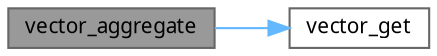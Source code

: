 digraph "vector_aggregate"
{
 // INTERACTIVE_SVG=YES
 // LATEX_PDF_SIZE
  bgcolor="transparent";
  edge [fontname=Mononoki,fontsize=10,labelfontname=Mononoki,labelfontsize=10];
  node [fontname=Mononoki,fontsize=10,shape=box,height=0.2,width=0.4];
  rankdir="LR";
  Node1 [id="Node000001",label="vector_aggregate",height=0.2,width=0.4,color="gray40", fillcolor="grey60", style="filled", fontcolor="black",tooltip="Perform immutable accamulating action on each element of the vector."];
  Node1 -> Node2 [id="edge1_Node000001_Node000002",color="steelblue1",style="solid",tooltip=" "];
  Node2 [id="Node000002",label="vector_get",height=0.2,width=0.4,color="grey40", fillcolor="white", style="filled",URL="$group__Vector__API.html#ga9437d9506a3b2799f595c88b82f160b3",tooltip="Returns pointer for the element at index."];
}
